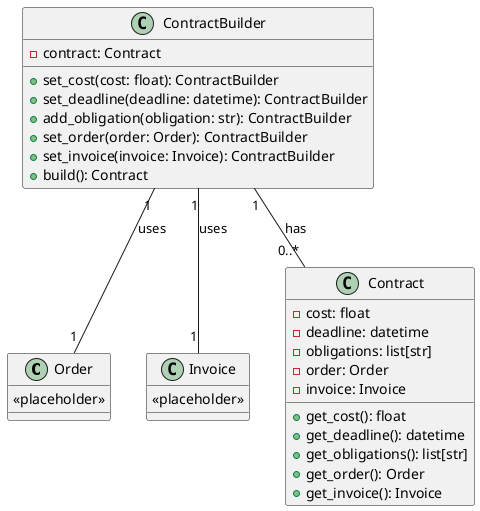 @startuml

class Order {
    <<placeholder>>
}

class Invoice {
    <<placeholder>>
}

class Contract {
    - cost: float
    - deadline: datetime
    - obligations: list[str]
    - order: Order
    - invoice: Invoice

    + get_cost(): float
    + get_deadline(): datetime
    + get_obligations(): list[str]
    + get_order(): Order
    + get_invoice(): Invoice
}

class ContractBuilder {
    - contract: Contract

    + set_cost(cost: float): ContractBuilder
    + set_deadline(deadline: datetime): ContractBuilder
    + add_obligation(obligation: str): ContractBuilder
    + set_order(order: Order): ContractBuilder
    + set_invoice(invoice: Invoice): ContractBuilder
    + build(): Contract
}

ContractBuilder "1" -- "0..*" Contract: has
ContractBuilder "1" -- "1" Order: uses
ContractBuilder "1" -- "1" Invoice: uses

@enduml
